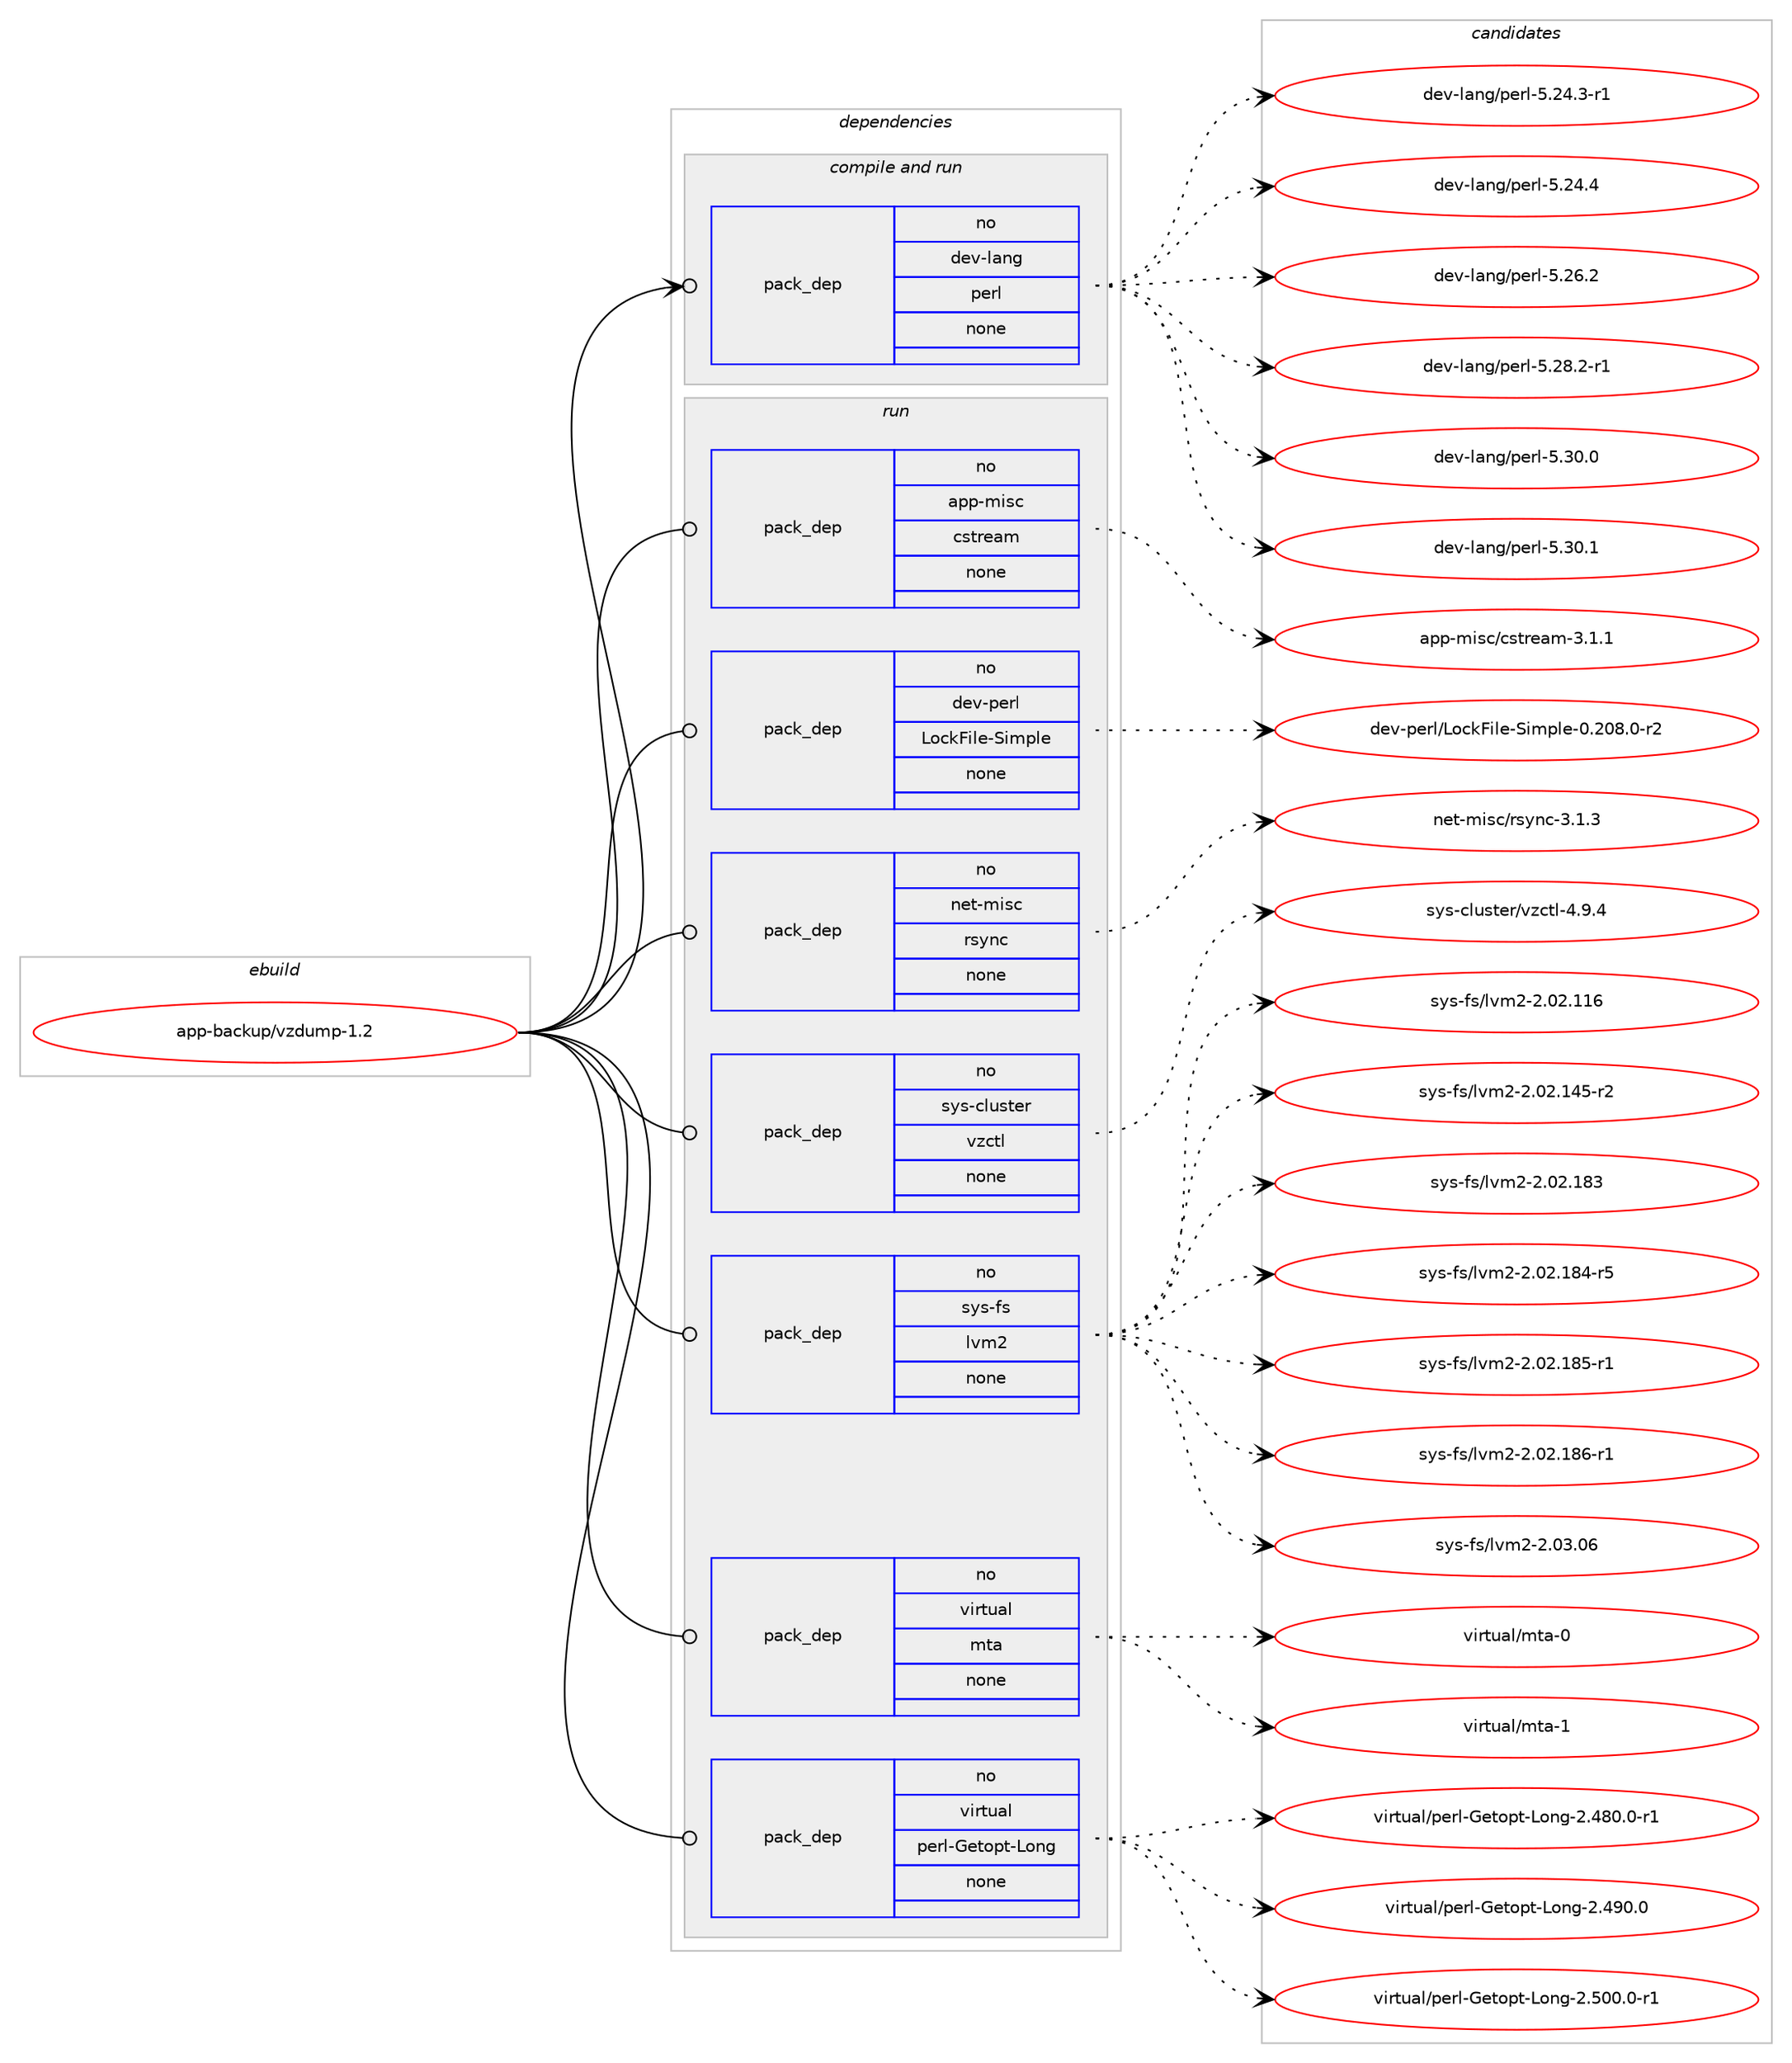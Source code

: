 digraph prolog {

# *************
# Graph options
# *************

newrank=true;
concentrate=true;
compound=true;
graph [rankdir=LR,fontname=Helvetica,fontsize=10,ranksep=1.5];#, ranksep=2.5, nodesep=0.2];
edge  [arrowhead=vee];
node  [fontname=Helvetica,fontsize=10];

# **********
# The ebuild
# **********

subgraph cluster_leftcol {
color=gray;
rank=same;
label=<<i>ebuild</i>>;
id [label="app-backup/vzdump-1.2", color=red, width=4, href="../app-backup/vzdump-1.2.svg"];
}

# ****************
# The dependencies
# ****************

subgraph cluster_midcol {
color=gray;
label=<<i>dependencies</i>>;
subgraph cluster_compile {
fillcolor="#eeeeee";
style=filled;
label=<<i>compile</i>>;
}
subgraph cluster_compileandrun {
fillcolor="#eeeeee";
style=filled;
label=<<i>compile and run</i>>;
subgraph pack353250 {
dependency475331 [label=<<TABLE BORDER="0" CELLBORDER="1" CELLSPACING="0" CELLPADDING="4" WIDTH="220"><TR><TD ROWSPAN="6" CELLPADDING="30">pack_dep</TD></TR><TR><TD WIDTH="110">no</TD></TR><TR><TD>dev-lang</TD></TR><TR><TD>perl</TD></TR><TR><TD>none</TD></TR><TR><TD></TD></TR></TABLE>>, shape=none, color=blue];
}
id:e -> dependency475331:w [weight=20,style="solid",arrowhead="odotvee"];
}
subgraph cluster_run {
fillcolor="#eeeeee";
style=filled;
label=<<i>run</i>>;
subgraph pack353251 {
dependency475332 [label=<<TABLE BORDER="0" CELLBORDER="1" CELLSPACING="0" CELLPADDING="4" WIDTH="220"><TR><TD ROWSPAN="6" CELLPADDING="30">pack_dep</TD></TR><TR><TD WIDTH="110">no</TD></TR><TR><TD>app-misc</TD></TR><TR><TD>cstream</TD></TR><TR><TD>none</TD></TR><TR><TD></TD></TR></TABLE>>, shape=none, color=blue];
}
id:e -> dependency475332:w [weight=20,style="solid",arrowhead="odot"];
subgraph pack353252 {
dependency475333 [label=<<TABLE BORDER="0" CELLBORDER="1" CELLSPACING="0" CELLPADDING="4" WIDTH="220"><TR><TD ROWSPAN="6" CELLPADDING="30">pack_dep</TD></TR><TR><TD WIDTH="110">no</TD></TR><TR><TD>dev-perl</TD></TR><TR><TD>LockFile-Simple</TD></TR><TR><TD>none</TD></TR><TR><TD></TD></TR></TABLE>>, shape=none, color=blue];
}
id:e -> dependency475333:w [weight=20,style="solid",arrowhead="odot"];
subgraph pack353253 {
dependency475334 [label=<<TABLE BORDER="0" CELLBORDER="1" CELLSPACING="0" CELLPADDING="4" WIDTH="220"><TR><TD ROWSPAN="6" CELLPADDING="30">pack_dep</TD></TR><TR><TD WIDTH="110">no</TD></TR><TR><TD>net-misc</TD></TR><TR><TD>rsync</TD></TR><TR><TD>none</TD></TR><TR><TD></TD></TR></TABLE>>, shape=none, color=blue];
}
id:e -> dependency475334:w [weight=20,style="solid",arrowhead="odot"];
subgraph pack353254 {
dependency475335 [label=<<TABLE BORDER="0" CELLBORDER="1" CELLSPACING="0" CELLPADDING="4" WIDTH="220"><TR><TD ROWSPAN="6" CELLPADDING="30">pack_dep</TD></TR><TR><TD WIDTH="110">no</TD></TR><TR><TD>sys-cluster</TD></TR><TR><TD>vzctl</TD></TR><TR><TD>none</TD></TR><TR><TD></TD></TR></TABLE>>, shape=none, color=blue];
}
id:e -> dependency475335:w [weight=20,style="solid",arrowhead="odot"];
subgraph pack353255 {
dependency475336 [label=<<TABLE BORDER="0" CELLBORDER="1" CELLSPACING="0" CELLPADDING="4" WIDTH="220"><TR><TD ROWSPAN="6" CELLPADDING="30">pack_dep</TD></TR><TR><TD WIDTH="110">no</TD></TR><TR><TD>sys-fs</TD></TR><TR><TD>lvm2</TD></TR><TR><TD>none</TD></TR><TR><TD></TD></TR></TABLE>>, shape=none, color=blue];
}
id:e -> dependency475336:w [weight=20,style="solid",arrowhead="odot"];
subgraph pack353256 {
dependency475337 [label=<<TABLE BORDER="0" CELLBORDER="1" CELLSPACING="0" CELLPADDING="4" WIDTH="220"><TR><TD ROWSPAN="6" CELLPADDING="30">pack_dep</TD></TR><TR><TD WIDTH="110">no</TD></TR><TR><TD>virtual</TD></TR><TR><TD>mta</TD></TR><TR><TD>none</TD></TR><TR><TD></TD></TR></TABLE>>, shape=none, color=blue];
}
id:e -> dependency475337:w [weight=20,style="solid",arrowhead="odot"];
subgraph pack353257 {
dependency475338 [label=<<TABLE BORDER="0" CELLBORDER="1" CELLSPACING="0" CELLPADDING="4" WIDTH="220"><TR><TD ROWSPAN="6" CELLPADDING="30">pack_dep</TD></TR><TR><TD WIDTH="110">no</TD></TR><TR><TD>virtual</TD></TR><TR><TD>perl-Getopt-Long</TD></TR><TR><TD>none</TD></TR><TR><TD></TD></TR></TABLE>>, shape=none, color=blue];
}
id:e -> dependency475338:w [weight=20,style="solid",arrowhead="odot"];
}
}

# **************
# The candidates
# **************

subgraph cluster_choices {
rank=same;
color=gray;
label=<<i>candidates</i>>;

subgraph choice353250 {
color=black;
nodesep=1;
choice100101118451089711010347112101114108455346505246514511449 [label="dev-lang/perl-5.24.3-r1", color=red, width=4,href="../dev-lang/perl-5.24.3-r1.svg"];
choice10010111845108971101034711210111410845534650524652 [label="dev-lang/perl-5.24.4", color=red, width=4,href="../dev-lang/perl-5.24.4.svg"];
choice10010111845108971101034711210111410845534650544650 [label="dev-lang/perl-5.26.2", color=red, width=4,href="../dev-lang/perl-5.26.2.svg"];
choice100101118451089711010347112101114108455346505646504511449 [label="dev-lang/perl-5.28.2-r1", color=red, width=4,href="../dev-lang/perl-5.28.2-r1.svg"];
choice10010111845108971101034711210111410845534651484648 [label="dev-lang/perl-5.30.0", color=red, width=4,href="../dev-lang/perl-5.30.0.svg"];
choice10010111845108971101034711210111410845534651484649 [label="dev-lang/perl-5.30.1", color=red, width=4,href="../dev-lang/perl-5.30.1.svg"];
dependency475331:e -> choice100101118451089711010347112101114108455346505246514511449:w [style=dotted,weight="100"];
dependency475331:e -> choice10010111845108971101034711210111410845534650524652:w [style=dotted,weight="100"];
dependency475331:e -> choice10010111845108971101034711210111410845534650544650:w [style=dotted,weight="100"];
dependency475331:e -> choice100101118451089711010347112101114108455346505646504511449:w [style=dotted,weight="100"];
dependency475331:e -> choice10010111845108971101034711210111410845534651484648:w [style=dotted,weight="100"];
dependency475331:e -> choice10010111845108971101034711210111410845534651484649:w [style=dotted,weight="100"];
}
subgraph choice353251 {
color=black;
nodesep=1;
choice971121124510910511599479911511611410197109455146494649 [label="app-misc/cstream-3.1.1", color=red, width=4,href="../app-misc/cstream-3.1.1.svg"];
dependency475332:e -> choice971121124510910511599479911511611410197109455146494649:w [style=dotted,weight="100"];
}
subgraph choice353252 {
color=black;
nodesep=1;
choice1001011184511210111410847761119910770105108101458310510911210810145484650485646484511450 [label="dev-perl/LockFile-Simple-0.208.0-r2", color=red, width=4,href="../dev-perl/LockFile-Simple-0.208.0-r2.svg"];
dependency475333:e -> choice1001011184511210111410847761119910770105108101458310510911210810145484650485646484511450:w [style=dotted,weight="100"];
}
subgraph choice353253 {
color=black;
nodesep=1;
choice11010111645109105115994711411512111099455146494651 [label="net-misc/rsync-3.1.3", color=red, width=4,href="../net-misc/rsync-3.1.3.svg"];
dependency475334:e -> choice11010111645109105115994711411512111099455146494651:w [style=dotted,weight="100"];
}
subgraph choice353254 {
color=black;
nodesep=1;
choice11512111545991081171151161011144711812299116108455246574652 [label="sys-cluster/vzctl-4.9.4", color=red, width=4,href="../sys-cluster/vzctl-4.9.4.svg"];
dependency475335:e -> choice11512111545991081171151161011144711812299116108455246574652:w [style=dotted,weight="100"];
}
subgraph choice353255 {
color=black;
nodesep=1;
choice115121115451021154710811810950455046485046494954 [label="sys-fs/lvm2-2.02.116", color=red, width=4,href="../sys-fs/lvm2-2.02.116.svg"];
choice1151211154510211547108118109504550464850464952534511450 [label="sys-fs/lvm2-2.02.145-r2", color=red, width=4,href="../sys-fs/lvm2-2.02.145-r2.svg"];
choice115121115451021154710811810950455046485046495651 [label="sys-fs/lvm2-2.02.183", color=red, width=4,href="../sys-fs/lvm2-2.02.183.svg"];
choice1151211154510211547108118109504550464850464956524511453 [label="sys-fs/lvm2-2.02.184-r5", color=red, width=4,href="../sys-fs/lvm2-2.02.184-r5.svg"];
choice1151211154510211547108118109504550464850464956534511449 [label="sys-fs/lvm2-2.02.185-r1", color=red, width=4,href="../sys-fs/lvm2-2.02.185-r1.svg"];
choice1151211154510211547108118109504550464850464956544511449 [label="sys-fs/lvm2-2.02.186-r1", color=red, width=4,href="../sys-fs/lvm2-2.02.186-r1.svg"];
choice1151211154510211547108118109504550464851464854 [label="sys-fs/lvm2-2.03.06", color=red, width=4,href="../sys-fs/lvm2-2.03.06.svg"];
dependency475336:e -> choice115121115451021154710811810950455046485046494954:w [style=dotted,weight="100"];
dependency475336:e -> choice1151211154510211547108118109504550464850464952534511450:w [style=dotted,weight="100"];
dependency475336:e -> choice115121115451021154710811810950455046485046495651:w [style=dotted,weight="100"];
dependency475336:e -> choice1151211154510211547108118109504550464850464956524511453:w [style=dotted,weight="100"];
dependency475336:e -> choice1151211154510211547108118109504550464850464956534511449:w [style=dotted,weight="100"];
dependency475336:e -> choice1151211154510211547108118109504550464850464956544511449:w [style=dotted,weight="100"];
dependency475336:e -> choice1151211154510211547108118109504550464851464854:w [style=dotted,weight="100"];
}
subgraph choice353256 {
color=black;
nodesep=1;
choice1181051141161179710847109116974548 [label="virtual/mta-0", color=red, width=4,href="../virtual/mta-0.svg"];
choice1181051141161179710847109116974549 [label="virtual/mta-1", color=red, width=4,href="../virtual/mta-1.svg"];
dependency475337:e -> choice1181051141161179710847109116974548:w [style=dotted,weight="100"];
dependency475337:e -> choice1181051141161179710847109116974549:w [style=dotted,weight="100"];
}
subgraph choice353257 {
color=black;
nodesep=1;
choice11810511411611797108471121011141084571101116111112116457611111010345504652564846484511449 [label="virtual/perl-Getopt-Long-2.480.0-r1", color=red, width=4,href="../virtual/perl-Getopt-Long-2.480.0-r1.svg"];
choice1181051141161179710847112101114108457110111611111211645761111101034550465257484648 [label="virtual/perl-Getopt-Long-2.490.0", color=red, width=4,href="../virtual/perl-Getopt-Long-2.490.0.svg"];
choice11810511411611797108471121011141084571101116111112116457611111010345504653484846484511449 [label="virtual/perl-Getopt-Long-2.500.0-r1", color=red, width=4,href="../virtual/perl-Getopt-Long-2.500.0-r1.svg"];
dependency475338:e -> choice11810511411611797108471121011141084571101116111112116457611111010345504652564846484511449:w [style=dotted,weight="100"];
dependency475338:e -> choice1181051141161179710847112101114108457110111611111211645761111101034550465257484648:w [style=dotted,weight="100"];
dependency475338:e -> choice11810511411611797108471121011141084571101116111112116457611111010345504653484846484511449:w [style=dotted,weight="100"];
}
}

}
